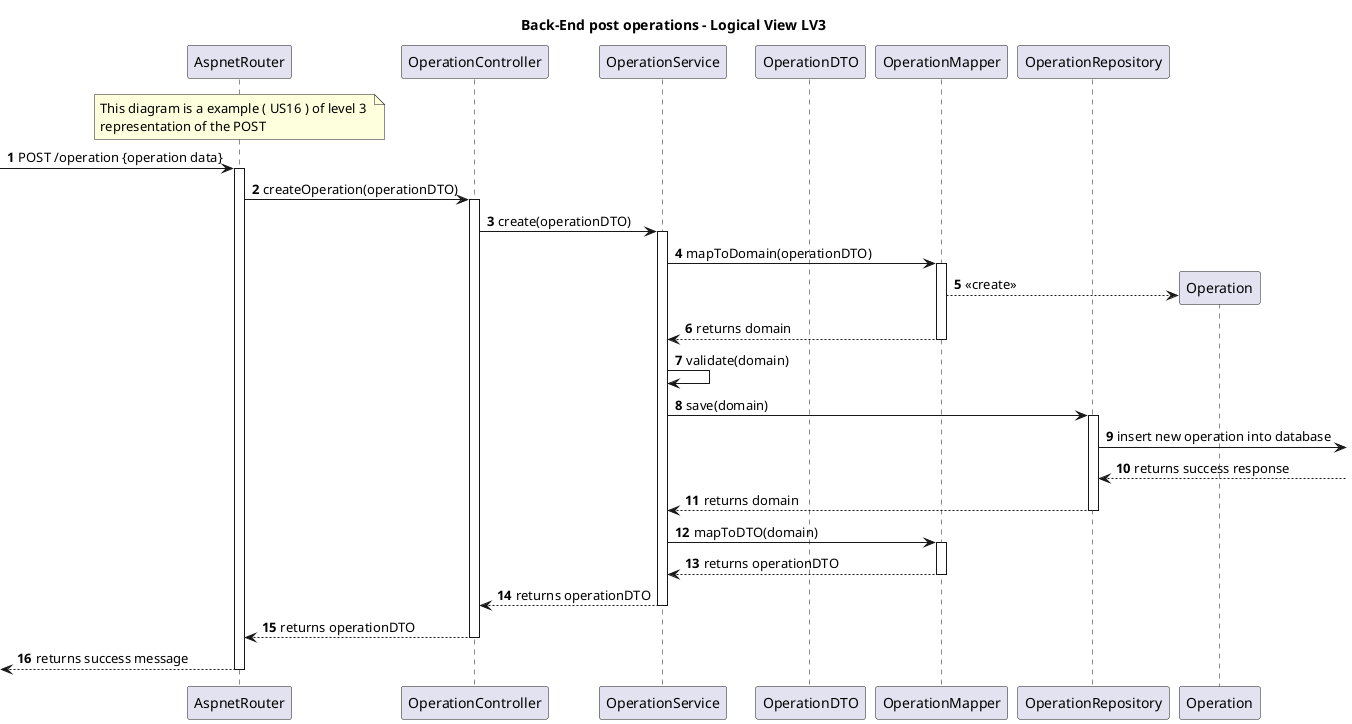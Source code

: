 ﻿@startuml
autonumber
skinparam packageStyle rect

title Back-End post operations - Logical View LV3

participant AspnetRouter as router
participant OperationController as ctrl
participant OperationService as service
participant OperationDTO as dto
participant OperationMapper as mapper
participant OperationRepository as repo
participant Operation as domain

note over router
This diagram is a example ( US16 ) of level 3 
representation of the POST
end note


-> router: POST /operation {operation data}
activate router

router -> ctrl: createOperation(operationDTO)
activate ctrl

ctrl -> service: create(operationDTO)
activate service

service -> mapper: mapToDomain(operationDTO)
activate mapper

mapper --> domain** : <<create>>
mapper --> service : returns domain

deactivate mapper
service -> service: validate(domain)
service -> repo: save(domain)

activate repo


repo -> : insert new operation into database

repo <-- : returns success response





repo --> service : returns domain
deactivate repo
service -> mapper: mapToDTO(domain)
activate mapper
mapper --> service : returns operationDTO
deactivate mapper
service --> ctrl : returns operationDTO

deactivate service
ctrl --> router : returns operationDTO

deactivate ctrl

 <-- router  : returns success message

 deactivate router




@enduml
 